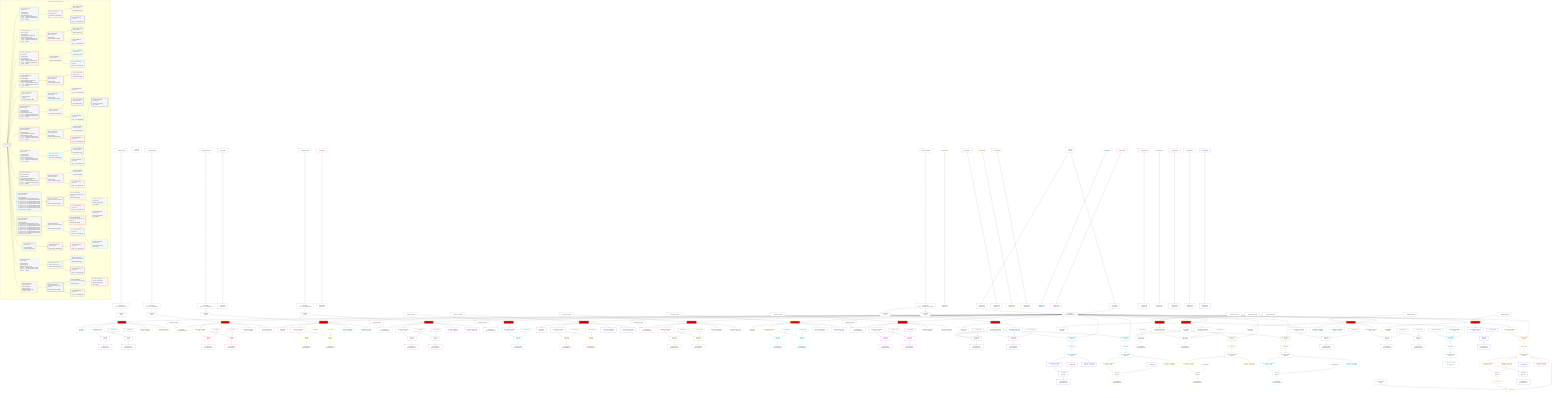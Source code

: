 %%{init: {'themeVariables': { 'fontSize': '12px'}}}%%
graph TD
    classDef path fill:#eee,stroke:#000,color:#000
    classDef plan fill:#fff,stroke-width:1px,color:#000
    classDef itemplan fill:#fff,stroke-width:2px,color:#000
    classDef sideeffectplan fill:#f00,stroke-width:2px,color:#000
    classDef bucket fill:#f6f6f6,color:#000,stroke-width:2px,text-align:left


    %% define steps
    __Value3["__Value[3∈0]<br />ᐸcontextᐳ"]:::plan
    __Value5["__Value[5∈0]<br />ᐸrootValueᐳ"]:::plan
    __InputStaticLeaf9["__InputStaticLeaf[9∈0]"]:::plan
    Lambda10["Lambda[10∈0]<br />ᐸdecode_Post_base64JSONᐳ"]:::plan
    Access11["Access[11∈0]<br />ᐸ10.1ᐳ"]:::plan
    Access13["Access[13∈0]<br />ᐸ3.pgSettingsᐳ"]:::plan
    Access14["Access[14∈0]<br />ᐸ3.withPgClientᐳ"]:::plan
    Object15["Object[15∈0]<br />ᐸ{pgSettings,withPgClient}ᐳ"]:::plan
    PgDelete12[["PgDelete[12∈1]"]]:::sideeffectplan
    Object16["Object[16∈1]<br />ᐸ{result}ᐳ"]:::plan
    Constant18["Constant[18∈2]"]:::plan
    PgClassExpression19["PgClassExpression[19∈1]<br />ᐸ__post__.”id”ᐳ"]:::plan
    List20["List[20∈2]<br />ᐸ18,19ᐳ"]:::plan
    Lambda21["Lambda[21∈2]<br />ᐸbase64JSONEncodeᐳ"]:::plan
    Constant22["Constant[22∈2]"]:::plan
    List24["List[24∈2]<br />ᐸ22,19ᐳ"]:::plan
    Lambda25["Lambda[25∈2]<br />ᐸbase64JSONEncodeᐳ"]:::plan
    PgClassExpression27["PgClassExpression[27∈3]<br />ᐸ__post__.”headline”ᐳ"]:::plan
    PgClassExpression28["PgClassExpression[28∈3]<br />ᐸ__post__.”author_id”ᐳ"]:::plan
    Constant29["Constant[29∈2]"]:::plan
    Lambda30["Lambda[30∈2]<br />ᐸrawEncodeᐳ"]:::plan
    __InputStaticLeaf32["__InputStaticLeaf[32∈0]"]:::plan
    __InputStaticLeaf33["__InputStaticLeaf[33∈0]"]:::plan
    Lambda34["Lambda[34∈0]<br />ᐸdecode_Post_base64JSONᐳ"]:::plan
    Access35["Access[35∈0]<br />ᐸ34.1ᐳ"]:::plan
    PgDelete36[["PgDelete[36∈5]"]]:::sideeffectplan
    Object40["Object[40∈5]<br />ᐸ{result,clientMutationId}ᐳ"]:::plan
    Constant42["Constant[42∈6]"]:::plan
    PgClassExpression43["PgClassExpression[43∈5]<br />ᐸ__post__.”id”ᐳ"]:::plan
    List44["List[44∈6]<br />ᐸ42,43ᐳ"]:::plan
    Lambda45["Lambda[45∈6]<br />ᐸbase64JSONEncodeᐳ"]:::plan
    Constant46["Constant[46∈6]"]:::plan
    List48["List[48∈6]<br />ᐸ46,43ᐳ"]:::plan
    Lambda49["Lambda[49∈6]<br />ᐸbase64JSONEncodeᐳ"]:::plan
    PgClassExpression51["PgClassExpression[51∈7]<br />ᐸ__post__.”headline”ᐳ"]:::plan
    PgClassExpression52["PgClassExpression[52∈7]<br />ᐸ__post__.”author_id”ᐳ"]:::plan
    Constant53["Constant[53∈6]"]:::plan
    Lambda54["Lambda[54∈6]<br />ᐸrawEncodeᐳ"]:::plan
    __InputStaticLeaf57["__InputStaticLeaf[57∈0]"]:::plan
    Lambda58["Lambda[58∈0]<br />ᐸdecode_Post_base64JSONᐳ"]:::plan
    Access59["Access[59∈0]<br />ᐸ58.1ᐳ"]:::plan
    PgDelete60[["PgDelete[60∈9]"]]:::sideeffectplan
    Object64["Object[64∈9]<br />ᐸ{result}ᐳ"]:::plan
    Constant66["Constant[66∈10]"]:::plan
    PgClassExpression67["PgClassExpression[67∈9]<br />ᐸ__post__.”id”ᐳ"]:::plan
    List68["List[68∈10]<br />ᐸ66,67ᐳ"]:::plan
    Lambda69["Lambda[69∈10]<br />ᐸbase64JSONEncodeᐳ"]:::plan
    Constant70["Constant[70∈10]"]:::plan
    List72["List[72∈10]<br />ᐸ70,67ᐳ"]:::plan
    Lambda73["Lambda[73∈10]<br />ᐸbase64JSONEncodeᐳ"]:::plan
    PgClassExpression75["PgClassExpression[75∈11]<br />ᐸ__post__.”headline”ᐳ"]:::plan
    PgClassExpression76["PgClassExpression[76∈11]<br />ᐸ__post__.”author_id”ᐳ"]:::plan
    Constant77["Constant[77∈10]"]:::plan
    Lambda78["Lambda[78∈10]<br />ᐸrawEncodeᐳ"]:::plan
    __InputStaticLeaf80["__InputStaticLeaf[80∈0]"]:::plan
    __InputStaticLeaf81["__InputStaticLeaf[81∈0]"]:::plan
    Lambda82["Lambda[82∈0]<br />ᐸdecode_Post_base64JSONᐳ"]:::plan
    Access83["Access[83∈0]<br />ᐸ82.1ᐳ"]:::plan
    PgDelete84[["PgDelete[84∈13]"]]:::sideeffectplan
    Object88["Object[88∈13]<br />ᐸ{result,clientMutationId}ᐳ"]:::plan
    Constant90["Constant[90∈14]"]:::plan
    PgClassExpression91["PgClassExpression[91∈13]<br />ᐸ__post__.”id”ᐳ"]:::plan
    List92["List[92∈14]<br />ᐸ90,91ᐳ"]:::plan
    Lambda93["Lambda[93∈14]<br />ᐸbase64JSONEncodeᐳ"]:::plan
    Constant94["Constant[94∈14]"]:::plan
    List96["List[96∈14]<br />ᐸ94,91ᐳ"]:::plan
    Lambda97["Lambda[97∈14]<br />ᐸbase64JSONEncodeᐳ"]:::plan
    PgClassExpression99["PgClassExpression[99∈15]<br />ᐸ__post__.”headline”ᐳ"]:::plan
    PgClassExpression100["PgClassExpression[100∈15]<br />ᐸ__post__.”author_id”ᐳ"]:::plan
    Constant101["Constant[101∈14]"]:::plan
    Lambda102["Lambda[102∈14]<br />ᐸrawEncodeᐳ"]:::plan
    __InputStaticLeaf104["__InputStaticLeaf[104∈0]"]:::plan
    __InputStaticLeaf105["__InputStaticLeaf[105∈0]"]:::plan
    PgDelete106[["PgDelete[106∈17]"]]:::sideeffectplan
    Object110["Object[110∈17]<br />ᐸ{result,clientMutationId}ᐳ"]:::plan
    Constant112["Constant[112∈18]"]:::plan
    PgClassExpression113["PgClassExpression[113∈18]<br />ᐸ__types__.”id”ᐳ"]:::plan
    List114["List[114∈18]<br />ᐸ112,113ᐳ"]:::plan
    Lambda115["Lambda[115∈18]<br />ᐸbase64JSONEncodeᐳ"]:::plan
    __InputStaticLeaf118["__InputStaticLeaf[118∈0]"]:::plan
    PgDelete119[["PgDelete[119∈19]"]]:::sideeffectplan
    Object123["Object[123∈19]<br />ᐸ{result}ᐳ"]:::plan
    Constant125["Constant[125∈20]"]:::plan
    PgClassExpression126["PgClassExpression[126∈19]<br />ᐸ__post__.”id”ᐳ"]:::plan
    List127["List[127∈20]<br />ᐸ125,126ᐳ"]:::plan
    Lambda128["Lambda[128∈20]<br />ᐸbase64JSONEncodeᐳ"]:::plan
    Constant129["Constant[129∈20]"]:::plan
    List131["List[131∈20]<br />ᐸ129,126ᐳ"]:::plan
    Lambda132["Lambda[132∈20]<br />ᐸbase64JSONEncodeᐳ"]:::plan
    PgClassExpression134["PgClassExpression[134∈21]<br />ᐸ__post__.”headline”ᐳ"]:::plan
    PgClassExpression135["PgClassExpression[135∈21]<br />ᐸ__post__.”author_id”ᐳ"]:::plan
    Constant136["Constant[136∈20]"]:::plan
    Lambda137["Lambda[137∈20]<br />ᐸrawEncodeᐳ"]:::plan
    __InputStaticLeaf139["__InputStaticLeaf[139∈0]"]:::plan
    __InputStaticLeaf140["__InputStaticLeaf[140∈0]"]:::plan
    PgDelete141[["PgDelete[141∈23]"]]:::sideeffectplan
    Object145["Object[145∈23]<br />ᐸ{result,clientMutationId}ᐳ"]:::plan
    Constant147["Constant[147∈24]"]:::plan
    PgClassExpression148["PgClassExpression[148∈23]<br />ᐸ__post__.”id”ᐳ"]:::plan
    List149["List[149∈24]<br />ᐸ147,148ᐳ"]:::plan
    Lambda150["Lambda[150∈24]<br />ᐸbase64JSONEncodeᐳ"]:::plan
    Constant151["Constant[151∈24]"]:::plan
    List153["List[153∈24]<br />ᐸ151,148ᐳ"]:::plan
    Lambda154["Lambda[154∈24]<br />ᐸbase64JSONEncodeᐳ"]:::plan
    PgClassExpression156["PgClassExpression[156∈25]<br />ᐸ__post__.”headline”ᐳ"]:::plan
    PgClassExpression157["PgClassExpression[157∈25]<br />ᐸ__post__.”author_id”ᐳ"]:::plan
    Constant158["Constant[158∈24]"]:::plan
    Lambda159["Lambda[159∈24]<br />ᐸrawEncodeᐳ"]:::plan
    __InputStaticLeaf162["__InputStaticLeaf[162∈0]"]:::plan
    PgDelete163[["PgDelete[163∈27]"]]:::sideeffectplan
    Object167["Object[167∈27]<br />ᐸ{result}ᐳ"]:::plan
    Constant169["Constant[169∈28]"]:::plan
    PgClassExpression170["PgClassExpression[170∈27]<br />ᐸ__post__.”id”ᐳ"]:::plan
    List171["List[171∈28]<br />ᐸ169,170ᐳ"]:::plan
    Lambda172["Lambda[172∈28]<br />ᐸbase64JSONEncodeᐳ"]:::plan
    Constant173["Constant[173∈28]"]:::plan
    List175["List[175∈28]<br />ᐸ173,170ᐳ"]:::plan
    Lambda176["Lambda[176∈28]<br />ᐸbase64JSONEncodeᐳ"]:::plan
    PgClassExpression178["PgClassExpression[178∈29]<br />ᐸ__post__.”headline”ᐳ"]:::plan
    PgClassExpression179["PgClassExpression[179∈29]<br />ᐸ__post__.”author_id”ᐳ"]:::plan
    Constant180["Constant[180∈28]"]:::plan
    Lambda181["Lambda[181∈28]<br />ᐸrawEncodeᐳ"]:::plan
    __InputStaticLeaf183["__InputStaticLeaf[183∈0]"]:::plan
    __InputStaticLeaf184["__InputStaticLeaf[184∈0]"]:::plan
    PgDelete185[["PgDelete[185∈31]"]]:::sideeffectplan
    Object189["Object[189∈31]<br />ᐸ{result,clientMutationId}ᐳ"]:::plan
    Constant191["Constant[191∈32]"]:::plan
    PgClassExpression192["PgClassExpression[192∈31]<br />ᐸ__post__.”id”ᐳ"]:::plan
    List193["List[193∈32]<br />ᐸ191,192ᐳ"]:::plan
    Lambda194["Lambda[194∈32]<br />ᐸbase64JSONEncodeᐳ"]:::plan
    Constant195["Constant[195∈32]"]:::plan
    List197["List[197∈32]<br />ᐸ195,192ᐳ"]:::plan
    Lambda198["Lambda[198∈32]<br />ᐸbase64JSONEncodeᐳ"]:::plan
    PgClassExpression200["PgClassExpression[200∈33]<br />ᐸ__post__.”headline”ᐳ"]:::plan
    PgClassExpression201["PgClassExpression[201∈33]<br />ᐸ__post__.”author_id”ᐳ"]:::plan
    Constant202["Constant[202∈32]"]:::plan
    Lambda203["Lambda[203∈32]<br />ᐸrawEncodeᐳ"]:::plan
    __InputStaticLeaf206["__InputStaticLeaf[206∈0]"]:::plan
    Lambda207["Lambda[207∈0]<br />ᐸdecode_CompoundKey_base64JSONᐳ"]:::plan
    Access208["Access[208∈0]<br />ᐸ207.1ᐳ"]:::plan
    Access209["Access[209∈0]<br />ᐸ207.2ᐳ"]:::plan
    PgDelete210[["PgDelete[210∈35]"]]:::sideeffectplan
    Object214["Object[214∈35]<br />ᐸ{result}ᐳ"]:::plan
    Constant216["Constant[216∈36]"]:::plan
    PgClassExpression217["PgClassExpression[217∈35]<br />ᐸ__compound...rson_id_1”ᐳ"]:::plan
    PgClassExpression218["PgClassExpression[218∈35]<br />ᐸ__compound...rson_id_2”ᐳ"]:::plan
    List219["List[219∈36]<br />ᐸ216,217,218ᐳ"]:::plan
    Lambda220["Lambda[220∈36]<br />ᐸbase64JSONEncodeᐳ"]:::plan
    Constant221["Constant[221∈36]"]:::plan
    List224["List[224∈36]<br />ᐸ221,217,218ᐳ"]:::plan
    Lambda225["Lambda[225∈36]<br />ᐸbase64JSONEncodeᐳ"]:::plan
    PgSelect229[["PgSelect[229∈35]<br />ᐸpersonᐳ"]]:::plan
    First233["First[233∈35]"]:::plan
    PgSelectSingle234["PgSelectSingle[234∈35]<br />ᐸpersonᐳ"]:::plan
    Constant235["Constant[235∈36]"]:::plan
    PgClassExpression236["PgClassExpression[236∈38]<br />ᐸ__person__.”id”ᐳ"]:::plan
    List237["List[237∈38]<br />ᐸ235,236ᐳ"]:::plan
    Lambda238["Lambda[238∈38]<br />ᐸbase64JSONEncodeᐳ"]:::plan
    PgClassExpression239["PgClassExpression[239∈38]<br />ᐸ__person__...full_name”ᐳ"]:::plan
    PgSelect241[["PgSelect[241∈35]<br />ᐸpersonᐳ"]]:::plan
    First245["First[245∈35]"]:::plan
    PgSelectSingle246["PgSelectSingle[246∈35]<br />ᐸpersonᐳ"]:::plan
    Constant247["Constant[247∈36]"]:::plan
    PgClassExpression248["PgClassExpression[248∈39]<br />ᐸ__person__.”id”ᐳ"]:::plan
    List249["List[249∈39]<br />ᐸ247,248ᐳ"]:::plan
    Lambda250["Lambda[250∈39]<br />ᐸbase64JSONEncodeᐳ"]:::plan
    PgClassExpression251["PgClassExpression[251∈39]<br />ᐸ__person__...full_name”ᐳ"]:::plan
    Constant252["Constant[252∈36]"]:::plan
    Lambda253["Lambda[253∈36]<br />ᐸrawEncodeᐳ"]:::plan
    __InputStaticLeaf256["__InputStaticLeaf[256∈0]"]:::plan
    __InputStaticLeaf257["__InputStaticLeaf[257∈0]"]:::plan
    PgDelete258[["PgDelete[258∈41]"]]:::sideeffectplan
    Object262["Object[262∈41]<br />ᐸ{result}ᐳ"]:::plan
    Constant264["Constant[264∈42]"]:::plan
    PgClassExpression265["PgClassExpression[265∈41]<br />ᐸ__compound...rson_id_1”ᐳ"]:::plan
    PgClassExpression266["PgClassExpression[266∈41]<br />ᐸ__compound...rson_id_2”ᐳ"]:::plan
    List267["List[267∈42]<br />ᐸ264,265,266ᐳ"]:::plan
    Lambda268["Lambda[268∈42]<br />ᐸbase64JSONEncodeᐳ"]:::plan
    Constant269["Constant[269∈42]"]:::plan
    List272["List[272∈42]<br />ᐸ269,265,266ᐳ"]:::plan
    Lambda273["Lambda[273∈42]<br />ᐸbase64JSONEncodeᐳ"]:::plan
    PgSelect277[["PgSelect[277∈41]<br />ᐸpersonᐳ"]]:::plan
    First281["First[281∈41]"]:::plan
    PgSelectSingle282["PgSelectSingle[282∈41]<br />ᐸpersonᐳ"]:::plan
    Constant283["Constant[283∈42]"]:::plan
    PgClassExpression284["PgClassExpression[284∈44]<br />ᐸ__person__.”id”ᐳ"]:::plan
    List285["List[285∈44]<br />ᐸ283,284ᐳ"]:::plan
    Lambda286["Lambda[286∈44]<br />ᐸbase64JSONEncodeᐳ"]:::plan
    PgClassExpression287["PgClassExpression[287∈44]<br />ᐸ__person__...full_name”ᐳ"]:::plan
    PgSelect289[["PgSelect[289∈41]<br />ᐸpersonᐳ"]]:::plan
    First293["First[293∈41]"]:::plan
    PgSelectSingle294["PgSelectSingle[294∈41]<br />ᐸpersonᐳ"]:::plan
    Constant295["Constant[295∈42]"]:::plan
    PgClassExpression296["PgClassExpression[296∈45]<br />ᐸ__person__.”id”ᐳ"]:::plan
    List297["List[297∈45]<br />ᐸ295,296ᐳ"]:::plan
    Lambda298["Lambda[298∈45]<br />ᐸbase64JSONEncodeᐳ"]:::plan
    PgClassExpression299["PgClassExpression[299∈45]<br />ᐸ__person__...full_name”ᐳ"]:::plan
    Constant300["Constant[300∈42]"]:::plan
    Lambda301["Lambda[301∈42]<br />ᐸrawEncodeᐳ"]:::plan
    __InputStaticLeaf304["__InputStaticLeaf[304∈0]"]:::plan
    PgDelete305[["PgDelete[305∈47]"]]:::sideeffectplan
    Object309["Object[309∈47]<br />ᐸ{result}ᐳ"]:::plan
    Constant311["Constant[311∈48]"]:::plan
    PgClassExpression312["PgClassExpression[312∈48]<br />ᐸ__person__.”id”ᐳ"]:::plan
    List313["List[313∈48]<br />ᐸ311,312ᐳ"]:::plan
    Lambda314["Lambda[314∈48]<br />ᐸbase64JSONEncodeᐳ"]:::plan
    Constant315["Constant[315∈48]"]:::plan
    Lambda316["Lambda[316∈48]<br />ᐸrawEncodeᐳ"]:::plan
    __InputStaticLeaf319["__InputStaticLeaf[319∈0]"]:::plan
    PgDelete320[["PgDelete[320∈50]"]]:::sideeffectplan
    Object324["Object[324∈50]<br />ᐸ{result}ᐳ"]:::plan
    Constant326["Constant[326∈51]"]:::plan
    PgClassExpression327["PgClassExpression[327∈50]<br />ᐸ__person__.”id”ᐳ"]:::plan
    List328["List[328∈51]<br />ᐸ326,327ᐳ"]:::plan
    Lambda329["Lambda[329∈51]<br />ᐸbase64JSONEncodeᐳ"]:::plan
    Constant330["Constant[330∈51]"]:::plan
    List332["List[332∈51]<br />ᐸ330,327ᐳ"]:::plan
    Lambda333["Lambda[333∈51]<br />ᐸbase64JSONEncodeᐳ"]:::plan
    PgClassExpression335["PgClassExpression[335∈52]<br />ᐸ__person__...full_name”ᐳ"]:::plan
    PgClassExpression336["PgClassExpression[336∈52]<br />ᐸ__person__.”email”ᐳ"]:::plan
    __InputStaticLeaf337["__InputStaticLeaf[337∈51]"]:::plan
    PgClassExpression338["PgClassExpression[338∈52]<br />ᐸ__person__ᐳ"]:::plan
    PgSelect339[["PgSelect[339∈52]<br />ᐸpersonᐳ"]]:::plan
    First343["First[343∈52]"]:::plan
    PgSelectSingle344["PgSelectSingle[344∈52]<br />ᐸpersonᐳ"]:::plan
    PgClassExpression346["PgClassExpression[346∈52]<br />ᐸ”c”.”perso...lder! */<br />)ᐳ"]:::plan
    Constant347["Constant[347∈51]"]:::plan
    Lambda348["Lambda[348∈51]<br />ᐸrawEncodeᐳ"]:::plan
    __InputStaticLeaf351["__InputStaticLeaf[351∈0]"]:::plan
    PgDelete352[["PgDelete[352∈54]"]]:::sideeffectplan
    Object356["Object[356∈54]<br />ᐸ{result}ᐳ"]:::plan
    Constant358["Constant[358∈55]"]:::plan
    PgClassExpression359["PgClassExpression[359∈55]<br />ᐸ__person__.”id”ᐳ"]:::plan
    List360["List[360∈55]<br />ᐸ358,359ᐳ"]:::plan
    Lambda361["Lambda[361∈55]<br />ᐸbase64JSONEncodeᐳ"]:::plan
    PgClassExpression365["PgClassExpression[365∈54]<br />ᐸ__person__ᐳ"]:::plan
    PgSelect366[["PgSelect[366∈54]<br />ᐸpersonᐳ"]]:::plan
    Connection370["Connection[370∈0]<br />ᐸ366ᐳ"]:::plan
    First371["First[371∈54]"]:::plan
    PgSelectSingle372["PgSelectSingle[372∈54]<br />ᐸpersonᐳ"]:::plan
    PgClassExpression375["PgClassExpression[375∈54]<br />ᐸ”c”.”perso..._person__)ᐳ"]:::plan
    PgClassExpression376["PgClassExpression[376∈54]<br />ᐸ__person__.”id”ᐳ"]:::plan
    List377["List[377∈54]<br />ᐸ375,376ᐳ"]:::plan
    PgCursor374["PgCursor[374∈54]"]:::plan
    Edge373["Edge[373∈54]"]:::plan
    Constant381["Constant[381∈55]"]:::plan
    List383["List[383∈55]<br />ᐸ381,376ᐳ"]:::plan
    Lambda384["Lambda[384∈55]<br />ᐸbase64JSONEncodeᐳ"]:::plan
    PgClassExpression385["PgClassExpression[385∈57]<br />ᐸ__person__.”email”ᐳ"]:::plan
    Constant386["Constant[386∈55]"]:::plan
    Lambda387["Lambda[387∈55]<br />ᐸrawEncodeᐳ"]:::plan

    %% plan dependencies
    __InputStaticLeaf9 --> Lambda10
    Lambda10 --> Access11
    __Value3 --> Access13
    __Value3 --> Access14
    Access13 & Access14 --> Object15
    Object15 & Access11 --> PgDelete12
    PgDelete12 --> Object16
    PgDelete12 --> PgClassExpression19
    Constant18 & PgClassExpression19 --> List20
    List20 --> Lambda21
    Constant22 & PgClassExpression19 --> List24
    List24 --> Lambda25
    PgDelete12 --> PgClassExpression27
    PgDelete12 --> PgClassExpression28
    Constant29 --> Lambda30
    __InputStaticLeaf33 --> Lambda34
    Lambda34 --> Access35
    Object15 & Access35 --> PgDelete36
    PgDelete36 & __InputStaticLeaf32 --> Object40
    PgDelete36 --> PgClassExpression43
    Constant42 & PgClassExpression43 --> List44
    List44 --> Lambda45
    Constant46 & PgClassExpression43 --> List48
    List48 --> Lambda49
    PgDelete36 --> PgClassExpression51
    PgDelete36 --> PgClassExpression52
    Constant53 --> Lambda54
    __InputStaticLeaf57 --> Lambda58
    Lambda58 --> Access59
    Object15 & Access59 --> PgDelete60
    PgDelete60 --> Object64
    PgDelete60 --> PgClassExpression67
    Constant66 & PgClassExpression67 --> List68
    List68 --> Lambda69
    Constant70 & PgClassExpression67 --> List72
    List72 --> Lambda73
    PgDelete60 --> PgClassExpression75
    PgDelete60 --> PgClassExpression76
    Constant77 --> Lambda78
    __InputStaticLeaf81 --> Lambda82
    Lambda82 --> Access83
    Object15 & Access83 --> PgDelete84
    PgDelete84 & __InputStaticLeaf80 --> Object88
    PgDelete84 --> PgClassExpression91
    Constant90 & PgClassExpression91 --> List92
    List92 --> Lambda93
    Constant94 & PgClassExpression91 --> List96
    List96 --> Lambda97
    PgDelete84 --> PgClassExpression99
    PgDelete84 --> PgClassExpression100
    Constant101 --> Lambda102
    Object15 & __InputStaticLeaf105 --> PgDelete106
    PgDelete106 & __InputStaticLeaf104 --> Object110
    PgDelete106 --> PgClassExpression113
    Constant112 & PgClassExpression113 --> List114
    List114 --> Lambda115
    Object15 & __InputStaticLeaf118 --> PgDelete119
    PgDelete119 --> Object123
    PgDelete119 --> PgClassExpression126
    Constant125 & PgClassExpression126 --> List127
    List127 --> Lambda128
    Constant129 & PgClassExpression126 --> List131
    List131 --> Lambda132
    PgDelete119 --> PgClassExpression134
    PgDelete119 --> PgClassExpression135
    Constant136 --> Lambda137
    Object15 & __InputStaticLeaf140 --> PgDelete141
    PgDelete141 & __InputStaticLeaf139 --> Object145
    PgDelete141 --> PgClassExpression148
    Constant147 & PgClassExpression148 --> List149
    List149 --> Lambda150
    Constant151 & PgClassExpression148 --> List153
    List153 --> Lambda154
    PgDelete141 --> PgClassExpression156
    PgDelete141 --> PgClassExpression157
    Constant158 --> Lambda159
    Object15 & __InputStaticLeaf162 --> PgDelete163
    PgDelete163 --> Object167
    PgDelete163 --> PgClassExpression170
    Constant169 & PgClassExpression170 --> List171
    List171 --> Lambda172
    Constant173 & PgClassExpression170 --> List175
    List175 --> Lambda176
    PgDelete163 --> PgClassExpression178
    PgDelete163 --> PgClassExpression179
    Constant180 --> Lambda181
    Object15 & __InputStaticLeaf184 --> PgDelete185
    PgDelete185 & __InputStaticLeaf183 --> Object189
    PgDelete185 --> PgClassExpression192
    Constant191 & PgClassExpression192 --> List193
    List193 --> Lambda194
    Constant195 & PgClassExpression192 --> List197
    List197 --> Lambda198
    PgDelete185 --> PgClassExpression200
    PgDelete185 --> PgClassExpression201
    Constant202 --> Lambda203
    __InputStaticLeaf206 --> Lambda207
    Lambda207 --> Access208
    Lambda207 --> Access209
    Object15 & Access208 & Access209 --> PgDelete210
    PgDelete210 --> Object214
    PgDelete210 --> PgClassExpression217
    PgDelete210 --> PgClassExpression218
    Constant216 & PgClassExpression217 & PgClassExpression218 --> List219
    List219 --> Lambda220
    Constant221 & PgClassExpression217 & PgClassExpression218 --> List224
    List224 --> Lambda225
    Object15 & PgClassExpression217 --> PgSelect229
    PgSelect229 --> First233
    First233 --> PgSelectSingle234
    PgSelectSingle234 --> PgClassExpression236
    Constant235 & PgClassExpression236 --> List237
    List237 --> Lambda238
    PgSelectSingle234 --> PgClassExpression239
    Object15 & PgClassExpression218 --> PgSelect241
    PgSelect241 --> First245
    First245 --> PgSelectSingle246
    PgSelectSingle246 --> PgClassExpression248
    Constant247 & PgClassExpression248 --> List249
    List249 --> Lambda250
    PgSelectSingle246 --> PgClassExpression251
    Constant252 --> Lambda253
    Object15 & __InputStaticLeaf256 & __InputStaticLeaf257 --> PgDelete258
    PgDelete258 --> Object262
    PgDelete258 --> PgClassExpression265
    PgDelete258 --> PgClassExpression266
    Constant264 & PgClassExpression265 & PgClassExpression266 --> List267
    List267 --> Lambda268
    Constant269 & PgClassExpression265 & PgClassExpression266 --> List272
    List272 --> Lambda273
    Object15 & PgClassExpression265 --> PgSelect277
    PgSelect277 --> First281
    First281 --> PgSelectSingle282
    PgSelectSingle282 --> PgClassExpression284
    Constant283 & PgClassExpression284 --> List285
    List285 --> Lambda286
    PgSelectSingle282 --> PgClassExpression287
    Object15 & PgClassExpression266 --> PgSelect289
    PgSelect289 --> First293
    First293 --> PgSelectSingle294
    PgSelectSingle294 --> PgClassExpression296
    Constant295 & PgClassExpression296 --> List297
    List297 --> Lambda298
    PgSelectSingle294 --> PgClassExpression299
    Constant300 --> Lambda301
    Object15 & __InputStaticLeaf304 --> PgDelete305
    PgDelete305 --> Object309
    PgDelete305 --> PgClassExpression312
    Constant311 & PgClassExpression312 --> List313
    List313 --> Lambda314
    Constant315 --> Lambda316
    Object15 & __InputStaticLeaf319 --> PgDelete320
    PgDelete320 --> Object324
    PgDelete320 --> PgClassExpression327
    Constant326 & PgClassExpression327 --> List328
    List328 --> Lambda329
    Constant330 & PgClassExpression327 --> List332
    List332 --> Lambda333
    PgDelete320 --> PgClassExpression335
    PgDelete320 --> PgClassExpression336
    PgDelete320 --> PgClassExpression338
    Object15 & PgClassExpression338 & __InputStaticLeaf337 --> PgSelect339
    PgSelect339 --> First343
    First343 --> PgSelectSingle344
    PgSelectSingle344 --> PgClassExpression346
    Constant347 --> Lambda348
    Object15 & __InputStaticLeaf351 --> PgDelete352
    PgDelete352 --> Object356
    PgDelete352 --> PgClassExpression359
    Constant358 & PgClassExpression359 --> List360
    List360 --> Lambda361
    PgDelete352 --> PgClassExpression365
    Object15 & PgClassExpression365 --> PgSelect366
    PgSelect366 --> First371
    First371 --> PgSelectSingle372
    PgSelectSingle372 --> PgClassExpression375
    PgSelectSingle372 --> PgClassExpression376
    PgClassExpression375 & PgClassExpression376 --> List377
    List377 --> PgCursor374
    PgSelectSingle372 & PgCursor374 & Connection370 --> Edge373
    Constant381 & PgClassExpression376 --> List383
    List383 --> Lambda384
    PgSelectSingle372 --> PgClassExpression385
    Constant386 --> Lambda387

    subgraph "Buckets for mutations/v4/mutation-delete"
    Bucket0("Bucket 0 (root)"):::bucket
    classDef bucket0 stroke:#696969
    class Bucket0,__Value3,__Value5,__InputStaticLeaf9,Lambda10,Access11,Access13,Access14,Object15,__InputStaticLeaf32,__InputStaticLeaf33,Lambda34,Access35,__InputStaticLeaf57,Lambda58,Access59,__InputStaticLeaf80,__InputStaticLeaf81,Lambda82,Access83,__InputStaticLeaf104,__InputStaticLeaf105,__InputStaticLeaf118,__InputStaticLeaf139,__InputStaticLeaf140,__InputStaticLeaf162,__InputStaticLeaf183,__InputStaticLeaf184,__InputStaticLeaf206,Lambda207,Access208,Access209,__InputStaticLeaf256,__InputStaticLeaf257,__InputStaticLeaf304,__InputStaticLeaf319,__InputStaticLeaf351,Connection370 bucket0
    Bucket1("Bucket 1 (mutationField)<br />Deps: 15, 11, 5<br /><br />1: PgDelete{1}[12]<br />2: Object{1}ᐸ{result}ᐳ[16],PgClassExpression{1}ᐸ__post__.”id”ᐳ[19],PgClassExpression{1}ᐸ__post__.”id”ᐳ[19],PgClassExpression{1}ᐸ__post__.”id”ᐳ[19]"):::bucket
    classDef bucket1 stroke:#00bfff
    class Bucket1,PgDelete12,Object16,PgClassExpression19 bucket1
    Bucket2("Bucket 2 (nullableField)<br />Deps: 19, 16, 12, 5<br /><br />ROOT Object{1}ᐸ{result}ᐳ[16]"):::bucket
    classDef bucket2 stroke:#7f007f
    class Bucket2,Constant18,List20,Lambda21,Constant22,List24,Lambda25,Constant29,Lambda30 bucket2
    Bucket3("Bucket 3 (nullableField)<br />Deps: 12, 25, 19<br /><br />ROOT PgDelete{1}[12]"):::bucket
    classDef bucket3 stroke:#ffa500
    class Bucket3,PgClassExpression27,PgClassExpression28 bucket3
    Bucket4("Bucket 4 (nullableField)<br />Deps: 5, 30<br /><br />ROOT __ValueᐸrootValueᐳ[5]"):::bucket
    classDef bucket4 stroke:#0000ff
    class Bucket4 bucket4
    Bucket5("Bucket 5 (mutationField)<br />Deps: 15, 35, 32, 5<br /><br />1: PgDelete{5}[36]<br />2: Object{5}ᐸ{result,clientMutationId}ᐳ[40],PgClassExpression{5}ᐸ__post__.”id”ᐳ[43],PgClassExpression{5}ᐸ__post__.”id”ᐳ[43],PgClassExpression{5}ᐸ__post__.”id”ᐳ[43]"):::bucket
    classDef bucket5 stroke:#7fff00
    class Bucket5,PgDelete36,Object40,PgClassExpression43 bucket5
    Bucket6("Bucket 6 (nullableField)<br />Deps: 43, 40, 36, 5<br /><br />ROOT Object{5}ᐸ{result,clientMutationId}ᐳ[40]"):::bucket
    classDef bucket6 stroke:#ff1493
    class Bucket6,Constant42,List44,Lambda45,Constant46,List48,Lambda49,Constant53,Lambda54 bucket6
    Bucket7("Bucket 7 (nullableField)<br />Deps: 36, 49, 43<br /><br />ROOT PgDelete{5}[36]"):::bucket
    classDef bucket7 stroke:#808000
    class Bucket7,PgClassExpression51,PgClassExpression52 bucket7
    Bucket8("Bucket 8 (nullableField)<br />Deps: 5, 54<br /><br />ROOT __ValueᐸrootValueᐳ[5]"):::bucket
    classDef bucket8 stroke:#dda0dd
    class Bucket8 bucket8
    Bucket9("Bucket 9 (mutationField)<br />Deps: 15, 59, 5<br /><br />1: PgDelete{9}[60]<br />2: Object{9}ᐸ{result}ᐳ[64],PgClassExpression{9}ᐸ__post__.”id”ᐳ[67],PgClassExpression{9}ᐸ__post__.”id”ᐳ[67],PgClassExpression{9}ᐸ__post__.”id”ᐳ[67]"):::bucket
    classDef bucket9 stroke:#ff0000
    class Bucket9,PgDelete60,Object64,PgClassExpression67 bucket9
    Bucket10("Bucket 10 (nullableField)<br />Deps: 67, 64, 60, 5<br /><br />ROOT Object{9}ᐸ{result}ᐳ[64]"):::bucket
    classDef bucket10 stroke:#ffff00
    class Bucket10,Constant66,List68,Lambda69,Constant70,List72,Lambda73,Constant77,Lambda78 bucket10
    Bucket11("Bucket 11 (nullableField)<br />Deps: 60, 73, 67<br /><br />ROOT PgDelete{9}[60]"):::bucket
    classDef bucket11 stroke:#00ffff
    class Bucket11,PgClassExpression75,PgClassExpression76 bucket11
    Bucket12("Bucket 12 (nullableField)<br />Deps: 5, 78<br /><br />ROOT __ValueᐸrootValueᐳ[5]"):::bucket
    classDef bucket12 stroke:#4169e1
    class Bucket12 bucket12
    Bucket13("Bucket 13 (mutationField)<br />Deps: 15, 83, 80, 5<br /><br />1: PgDelete{13}[84]<br />2: Object{13}ᐸ{result,clientMutationId}ᐳ[88],PgClassExpression{13}ᐸ__post__.”id”ᐳ[91],PgClassExpression{13}ᐸ__post__.”id”ᐳ[91],PgClassExpression{13}ᐸ__post__.”id”ᐳ[91]"):::bucket
    classDef bucket13 stroke:#3cb371
    class Bucket13,PgDelete84,Object88,PgClassExpression91 bucket13
    Bucket14("Bucket 14 (nullableField)<br />Deps: 91, 88, 84, 5<br /><br />ROOT Object{13}ᐸ{result,clientMutationId}ᐳ[88]"):::bucket
    classDef bucket14 stroke:#a52a2a
    class Bucket14,Constant90,List92,Lambda93,Constant94,List96,Lambda97,Constant101,Lambda102 bucket14
    Bucket15("Bucket 15 (nullableField)<br />Deps: 84, 97, 91<br /><br />ROOT PgDelete{13}[84]"):::bucket
    classDef bucket15 stroke:#ff00ff
    class Bucket15,PgClassExpression99,PgClassExpression100 bucket15
    Bucket16("Bucket 16 (nullableField)<br />Deps: 5, 102<br /><br />ROOT __ValueᐸrootValueᐳ[5]"):::bucket
    classDef bucket16 stroke:#f5deb3
    class Bucket16 bucket16
    Bucket17("Bucket 17 (mutationField)<br />Deps: 15, 105, 104<br /><br />1: PgDelete{17}[106]<br />2: Object{17}ᐸ{result,clientMutationId}ᐳ[110]"):::bucket
    classDef bucket17 stroke:#696969
    class Bucket17,PgDelete106,Object110 bucket17
    Bucket18("Bucket 18 (nullableField)<br />Deps: 106, 110<br /><br />ROOT Object{17}ᐸ{result,clientMutationId}ᐳ[110]"):::bucket
    classDef bucket18 stroke:#00bfff
    class Bucket18,Constant112,PgClassExpression113,List114,Lambda115 bucket18
    Bucket19("Bucket 19 (mutationField)<br />Deps: 15, 118, 5<br /><br />1: PgDelete{19}[119]<br />2: Object{19}ᐸ{result}ᐳ[123],PgClassExpression{19}ᐸ__post__.”id”ᐳ[126],PgClassExpression{19}ᐸ__post__.”id”ᐳ[126],PgClassExpression{19}ᐸ__post__.”id”ᐳ[126]"):::bucket
    classDef bucket19 stroke:#7f007f
    class Bucket19,PgDelete119,Object123,PgClassExpression126 bucket19
    Bucket20("Bucket 20 (nullableField)<br />Deps: 126, 123, 119, 5<br /><br />ROOT Object{19}ᐸ{result}ᐳ[123]"):::bucket
    classDef bucket20 stroke:#ffa500
    class Bucket20,Constant125,List127,Lambda128,Constant129,List131,Lambda132,Constant136,Lambda137 bucket20
    Bucket21("Bucket 21 (nullableField)<br />Deps: 119, 132, 126<br /><br />ROOT PgDelete{19}[119]"):::bucket
    classDef bucket21 stroke:#0000ff
    class Bucket21,PgClassExpression134,PgClassExpression135 bucket21
    Bucket22("Bucket 22 (nullableField)<br />Deps: 5, 137<br /><br />ROOT __ValueᐸrootValueᐳ[5]"):::bucket
    classDef bucket22 stroke:#7fff00
    class Bucket22 bucket22
    Bucket23("Bucket 23 (mutationField)<br />Deps: 15, 140, 139, 5<br /><br />1: PgDelete{23}[141]<br />2: Object{23}ᐸ{result,clientMutationId}ᐳ[145],PgClassExpression{23}ᐸ__post__.”id”ᐳ[148],PgClassExpression{23}ᐸ__post__.”id”ᐳ[148],PgClassExpression{23}ᐸ__post__.”id”ᐳ[148]"):::bucket
    classDef bucket23 stroke:#ff1493
    class Bucket23,PgDelete141,Object145,PgClassExpression148 bucket23
    Bucket24("Bucket 24 (nullableField)<br />Deps: 148, 145, 141, 5<br /><br />ROOT Object{23}ᐸ{result,clientMutationId}ᐳ[145]"):::bucket
    classDef bucket24 stroke:#808000
    class Bucket24,Constant147,List149,Lambda150,Constant151,List153,Lambda154,Constant158,Lambda159 bucket24
    Bucket25("Bucket 25 (nullableField)<br />Deps: 141, 154, 148<br /><br />ROOT PgDelete{23}[141]"):::bucket
    classDef bucket25 stroke:#dda0dd
    class Bucket25,PgClassExpression156,PgClassExpression157 bucket25
    Bucket26("Bucket 26 (nullableField)<br />Deps: 5, 159<br /><br />ROOT __ValueᐸrootValueᐳ[5]"):::bucket
    classDef bucket26 stroke:#ff0000
    class Bucket26 bucket26
    Bucket27("Bucket 27 (mutationField)<br />Deps: 15, 162, 5<br /><br />1: PgDelete{27}[163]<br />2: Object{27}ᐸ{result}ᐳ[167],PgClassExpression{27}ᐸ__post__.”id”ᐳ[170],PgClassExpression{27}ᐸ__post__.”id”ᐳ[170],PgClassExpression{27}ᐸ__post__.”id”ᐳ[170]"):::bucket
    classDef bucket27 stroke:#ffff00
    class Bucket27,PgDelete163,Object167,PgClassExpression170 bucket27
    Bucket28("Bucket 28 (nullableField)<br />Deps: 170, 167, 163, 5<br /><br />ROOT Object{27}ᐸ{result}ᐳ[167]"):::bucket
    classDef bucket28 stroke:#00ffff
    class Bucket28,Constant169,List171,Lambda172,Constant173,List175,Lambda176,Constant180,Lambda181 bucket28
    Bucket29("Bucket 29 (nullableField)<br />Deps: 163, 176, 170<br /><br />ROOT PgDelete{27}[163]"):::bucket
    classDef bucket29 stroke:#4169e1
    class Bucket29,PgClassExpression178,PgClassExpression179 bucket29
    Bucket30("Bucket 30 (nullableField)<br />Deps: 5, 181<br /><br />ROOT __ValueᐸrootValueᐳ[5]"):::bucket
    classDef bucket30 stroke:#3cb371
    class Bucket30 bucket30
    Bucket31("Bucket 31 (mutationField)<br />Deps: 15, 184, 183, 5<br /><br />1: PgDelete{31}[185]<br />2: Object{31}ᐸ{result,clientMutationId}ᐳ[189],PgClassExpression{31}ᐸ__post__.”id”ᐳ[192],PgClassExpression{31}ᐸ__post__.”id”ᐳ[192],PgClassExpression{31}ᐸ__post__.”id”ᐳ[192]"):::bucket
    classDef bucket31 stroke:#a52a2a
    class Bucket31,PgDelete185,Object189,PgClassExpression192 bucket31
    Bucket32("Bucket 32 (nullableField)<br />Deps: 192, 189, 185, 5<br /><br />ROOT Object{31}ᐸ{result,clientMutationId}ᐳ[189]"):::bucket
    classDef bucket32 stroke:#ff00ff
    class Bucket32,Constant191,List193,Lambda194,Constant195,List197,Lambda198,Constant202,Lambda203 bucket32
    Bucket33("Bucket 33 (nullableField)<br />Deps: 185, 198, 192<br /><br />ROOT PgDelete{31}[185]"):::bucket
    classDef bucket33 stroke:#f5deb3
    class Bucket33,PgClassExpression200,PgClassExpression201 bucket33
    Bucket34("Bucket 34 (nullableField)<br />Deps: 5, 203<br /><br />ROOT __ValueᐸrootValueᐳ[5]"):::bucket
    classDef bucket34 stroke:#696969
    class Bucket34 bucket34
    Bucket35("Bucket 35 (mutationField)<br />Deps: 15, 208, 209, 5<br /><br />1: PgDelete{35}[210]<br />2: Object{35}ᐸ{result}ᐳ[214],PgClassExpression{35}ᐸ__compound...rson_id_1”ᐳ[217],PgClassExpression{35}ᐸ__compound...rson_id_2”ᐳ[218],PgClassExpression{35}ᐸ__compound...rson_id_1”ᐳ[217],PgClassExpression{35}ᐸ__compound...rson_id_2”ᐳ[218],PgClassExpression{35}ᐸ__compound...rson_id_1”ᐳ[217],PgClassExpression{35}ᐸ__compound...rson_id_2”ᐳ[218],PgClassExpression{35}ᐸ__compound...rson_id_1”ᐳ[217],PgClassExpression{35}ᐸ__compound...rson_id_2”ᐳ[218]"):::bucket
    classDef bucket35 stroke:#00bfff
    class Bucket35,PgDelete210,Object214,PgClassExpression217,PgClassExpression218,PgSelect229,First233,PgSelectSingle234,PgSelect241,First245,PgSelectSingle246 bucket35
    Bucket36("Bucket 36 (nullableField)<br />Deps: 217, 218, 214, 210, 234, 246, 5<br /><br />ROOT Object{35}ᐸ{result}ᐳ[214]"):::bucket
    classDef bucket36 stroke:#7f007f
    class Bucket36,Constant216,List219,Lambda220,Constant221,List224,Lambda225,Constant235,Constant247,Constant252,Lambda253 bucket36
    Bucket37("Bucket 37 (nullableField)<br />Deps: 210, 234, 235, 246, 247, 225, 217, 218<br /><br />ROOT PgDelete{35}[210]"):::bucket
    classDef bucket37 stroke:#ffa500
    class Bucket37 bucket37
    Bucket38("Bucket 38 (nullableField)<br />Deps: 234, 235<br /><br />ROOT PgSelectSingle{35}ᐸpersonᐳ[234]"):::bucket
    classDef bucket38 stroke:#0000ff
    class Bucket38,PgClassExpression236,List237,Lambda238,PgClassExpression239 bucket38
    Bucket39("Bucket 39 (nullableField)<br />Deps: 246, 247<br /><br />ROOT PgSelectSingle{35}ᐸpersonᐳ[246]"):::bucket
    classDef bucket39 stroke:#7fff00
    class Bucket39,PgClassExpression248,List249,Lambda250,PgClassExpression251 bucket39
    Bucket40("Bucket 40 (nullableField)<br />Deps: 5, 253<br /><br />ROOT __ValueᐸrootValueᐳ[5]"):::bucket
    classDef bucket40 stroke:#ff1493
    class Bucket40 bucket40
    Bucket41("Bucket 41 (mutationField)<br />Deps: 15, 256, 257, 5<br /><br />1: PgDelete{41}[258]<br />2: Object{41}ᐸ{result}ᐳ[262],PgClassExpression{41}ᐸ__compound...rson_id_1”ᐳ[265],PgClassExpression{41}ᐸ__compound...rson_id_2”ᐳ[266],PgClassExpression{41}ᐸ__compound...rson_id_1”ᐳ[265],PgClassExpression{41}ᐸ__compound...rson_id_2”ᐳ[266],PgClassExpression{41}ᐸ__compound...rson_id_1”ᐳ[265],PgClassExpression{41}ᐸ__compound...rson_id_2”ᐳ[266],PgClassExpression{41}ᐸ__compound...rson_id_1”ᐳ[265],PgClassExpression{41}ᐸ__compound...rson_id_2”ᐳ[266]"):::bucket
    classDef bucket41 stroke:#808000
    class Bucket41,PgDelete258,Object262,PgClassExpression265,PgClassExpression266,PgSelect277,First281,PgSelectSingle282,PgSelect289,First293,PgSelectSingle294 bucket41
    Bucket42("Bucket 42 (nullableField)<br />Deps: 265, 266, 262, 258, 282, 294, 5<br /><br />ROOT Object{41}ᐸ{result}ᐳ[262]"):::bucket
    classDef bucket42 stroke:#dda0dd
    class Bucket42,Constant264,List267,Lambda268,Constant269,List272,Lambda273,Constant283,Constant295,Constant300,Lambda301 bucket42
    Bucket43("Bucket 43 (nullableField)<br />Deps: 258, 282, 283, 294, 295, 273, 265, 266<br /><br />ROOT PgDelete{41}[258]"):::bucket
    classDef bucket43 stroke:#ff0000
    class Bucket43 bucket43
    Bucket44("Bucket 44 (nullableField)<br />Deps: 282, 283<br /><br />ROOT PgSelectSingle{41}ᐸpersonᐳ[282]"):::bucket
    classDef bucket44 stroke:#ffff00
    class Bucket44,PgClassExpression284,List285,Lambda286,PgClassExpression287 bucket44
    Bucket45("Bucket 45 (nullableField)<br />Deps: 294, 295<br /><br />ROOT PgSelectSingle{41}ᐸpersonᐳ[294]"):::bucket
    classDef bucket45 stroke:#00ffff
    class Bucket45,PgClassExpression296,List297,Lambda298,PgClassExpression299 bucket45
    Bucket46("Bucket 46 (nullableField)<br />Deps: 5, 301<br /><br />ROOT __ValueᐸrootValueᐳ[5]"):::bucket
    classDef bucket46 stroke:#4169e1
    class Bucket46 bucket46
    Bucket47("Bucket 47 (mutationField)<br />Deps: 15, 304, 5<br /><br />1: PgDelete{47}[305]<br />2: Object{47}ᐸ{result}ᐳ[309]"):::bucket
    classDef bucket47 stroke:#3cb371
    class Bucket47,PgDelete305,Object309 bucket47
    Bucket48("Bucket 48 (nullableField)<br />Deps: 305, 309, 5<br /><br />ROOT Object{47}ᐸ{result}ᐳ[309]"):::bucket
    classDef bucket48 stroke:#a52a2a
    class Bucket48,Constant311,PgClassExpression312,List313,Lambda314,Constant315,Lambda316 bucket48
    Bucket49("Bucket 49 (nullableField)<br />Deps: 5, 316<br /><br />ROOT __ValueᐸrootValueᐳ[5]"):::bucket
    classDef bucket49 stroke:#ff00ff
    class Bucket49 bucket49
    Bucket50("Bucket 50 (mutationField)<br />Deps: 15, 319, 5<br /><br />1: PgDelete{50}[320]<br />2: Object{50}ᐸ{result}ᐳ[324],PgClassExpression{50}ᐸ__person__.”id”ᐳ[327],PgClassExpression{50}ᐸ__person__.”id”ᐳ[327],PgClassExpression{50}ᐸ__person__.”id”ᐳ[327]"):::bucket
    classDef bucket50 stroke:#f5deb3
    class Bucket50,PgDelete320,Object324,PgClassExpression327 bucket50
    Bucket51("Bucket 51 (nullableField)<br />Deps: 327, 324, 320, 15, 5<br /><br />ROOT Object{50}ᐸ{result}ᐳ[324]"):::bucket
    classDef bucket51 stroke:#696969
    class Bucket51,Constant326,List328,Lambda329,Constant330,List332,Lambda333,__InputStaticLeaf337,Constant347,Lambda348 bucket51
    Bucket52("Bucket 52 (nullableField)<br />Deps: 320, 15, 337, 333, 327<br /><br />ROOT PgDelete{50}[320]"):::bucket
    classDef bucket52 stroke:#00bfff
    class Bucket52,PgClassExpression335,PgClassExpression336,PgClassExpression338,PgSelect339,First343,PgSelectSingle344,PgClassExpression346 bucket52
    Bucket53("Bucket 53 (nullableField)<br />Deps: 5, 348<br /><br />ROOT __ValueᐸrootValueᐳ[5]"):::bucket
    classDef bucket53 stroke:#7f007f
    class Bucket53 bucket53
    Bucket54("Bucket 54 (mutationField)<br />Deps: 15, 351, 370, 5<br /><br />1: PgDelete{54}[352]<br />2: Object{54}ᐸ{result}ᐳ[356],PgClassExpression{54}ᐸ__person__ᐳ[365]"):::bucket
    classDef bucket54 stroke:#ffa500
    class Bucket54,PgDelete352,Object356,PgClassExpression365,PgSelect366,First371,PgSelectSingle372,Edge373,PgCursor374,PgClassExpression375,PgClassExpression376,List377 bucket54
    Bucket55("Bucket 55 (nullableField)<br />Deps: 352, 376, 356, 373, 372, 5, 374, 375<br /><br />ROOT Object{54}ᐸ{result}ᐳ[356]"):::bucket
    classDef bucket55 stroke:#0000ff
    class Bucket55,Constant358,PgClassExpression359,List360,Lambda361,Constant381,List383,Lambda384,Constant386,Lambda387 bucket55
    Bucket56("Bucket 56 (nullableField)<br />Deps: 373, 372, 374, 375, 376, 384<br /><br />ROOT Edge{54}[373]"):::bucket
    classDef bucket56 stroke:#7fff00
    class Bucket56 bucket56
    Bucket57("Bucket 57 (nullableField)<br />Deps: 372, 375, 376, 384<br /><br />ROOT PgSelectSingle{54}ᐸpersonᐳ[372]"):::bucket
    classDef bucket57 stroke:#ff1493
    class Bucket57,PgClassExpression385 bucket57
    Bucket58("Bucket 58 (nullableField)<br />Deps: 5, 387<br /><br />ROOT __ValueᐸrootValueᐳ[5]"):::bucket
    classDef bucket58 stroke:#808000
    class Bucket58 bucket58
    Bucket0 --> Bucket1 & Bucket5 & Bucket9 & Bucket13 & Bucket17 & Bucket19 & Bucket23 & Bucket27 & Bucket31 & Bucket35 & Bucket41 & Bucket47 & Bucket50 & Bucket54
    Bucket1 --> Bucket2
    Bucket2 --> Bucket3 & Bucket4
    Bucket5 --> Bucket6
    Bucket6 --> Bucket7 & Bucket8
    Bucket9 --> Bucket10
    Bucket10 --> Bucket11 & Bucket12
    Bucket13 --> Bucket14
    Bucket14 --> Bucket15 & Bucket16
    Bucket17 --> Bucket18
    Bucket19 --> Bucket20
    Bucket20 --> Bucket21 & Bucket22
    Bucket23 --> Bucket24
    Bucket24 --> Bucket25 & Bucket26
    Bucket27 --> Bucket28
    Bucket28 --> Bucket29 & Bucket30
    Bucket31 --> Bucket32
    Bucket32 --> Bucket33 & Bucket34
    Bucket35 --> Bucket36
    Bucket36 --> Bucket37 & Bucket40
    Bucket37 --> Bucket38 & Bucket39
    Bucket41 --> Bucket42
    Bucket42 --> Bucket43 & Bucket46
    Bucket43 --> Bucket44 & Bucket45
    Bucket47 --> Bucket48
    Bucket48 --> Bucket49
    Bucket50 --> Bucket51
    Bucket51 --> Bucket52 & Bucket53
    Bucket54 --> Bucket55
    Bucket55 --> Bucket56 & Bucket58
    Bucket56 --> Bucket57
    end